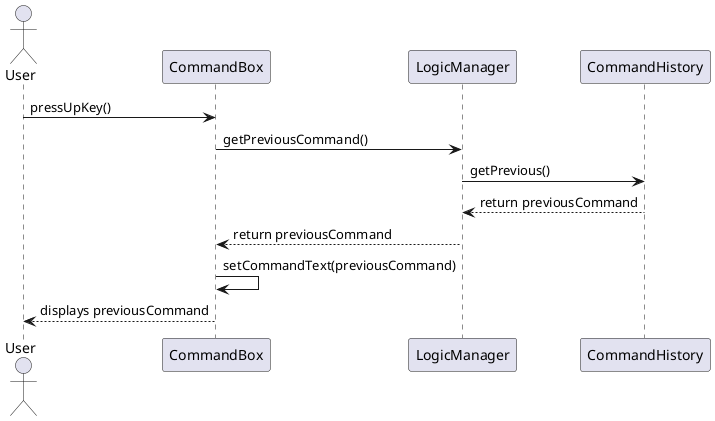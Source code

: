 @startuml
'https://plantuml.com/sequence-diagram

actor User as U
U -> CommandBox : pressUpKey()
CommandBox -> LogicManager : getPreviousCommand()
LogicManager -> CommandHistory : getPrevious()
CommandHistory --> LogicManager : return previousCommand
LogicManager --> CommandBox : return previousCommand
CommandBox -> CommandBox : setCommandText(previousCommand)
U <-- CommandBox : displays previousCommand

@enduml
